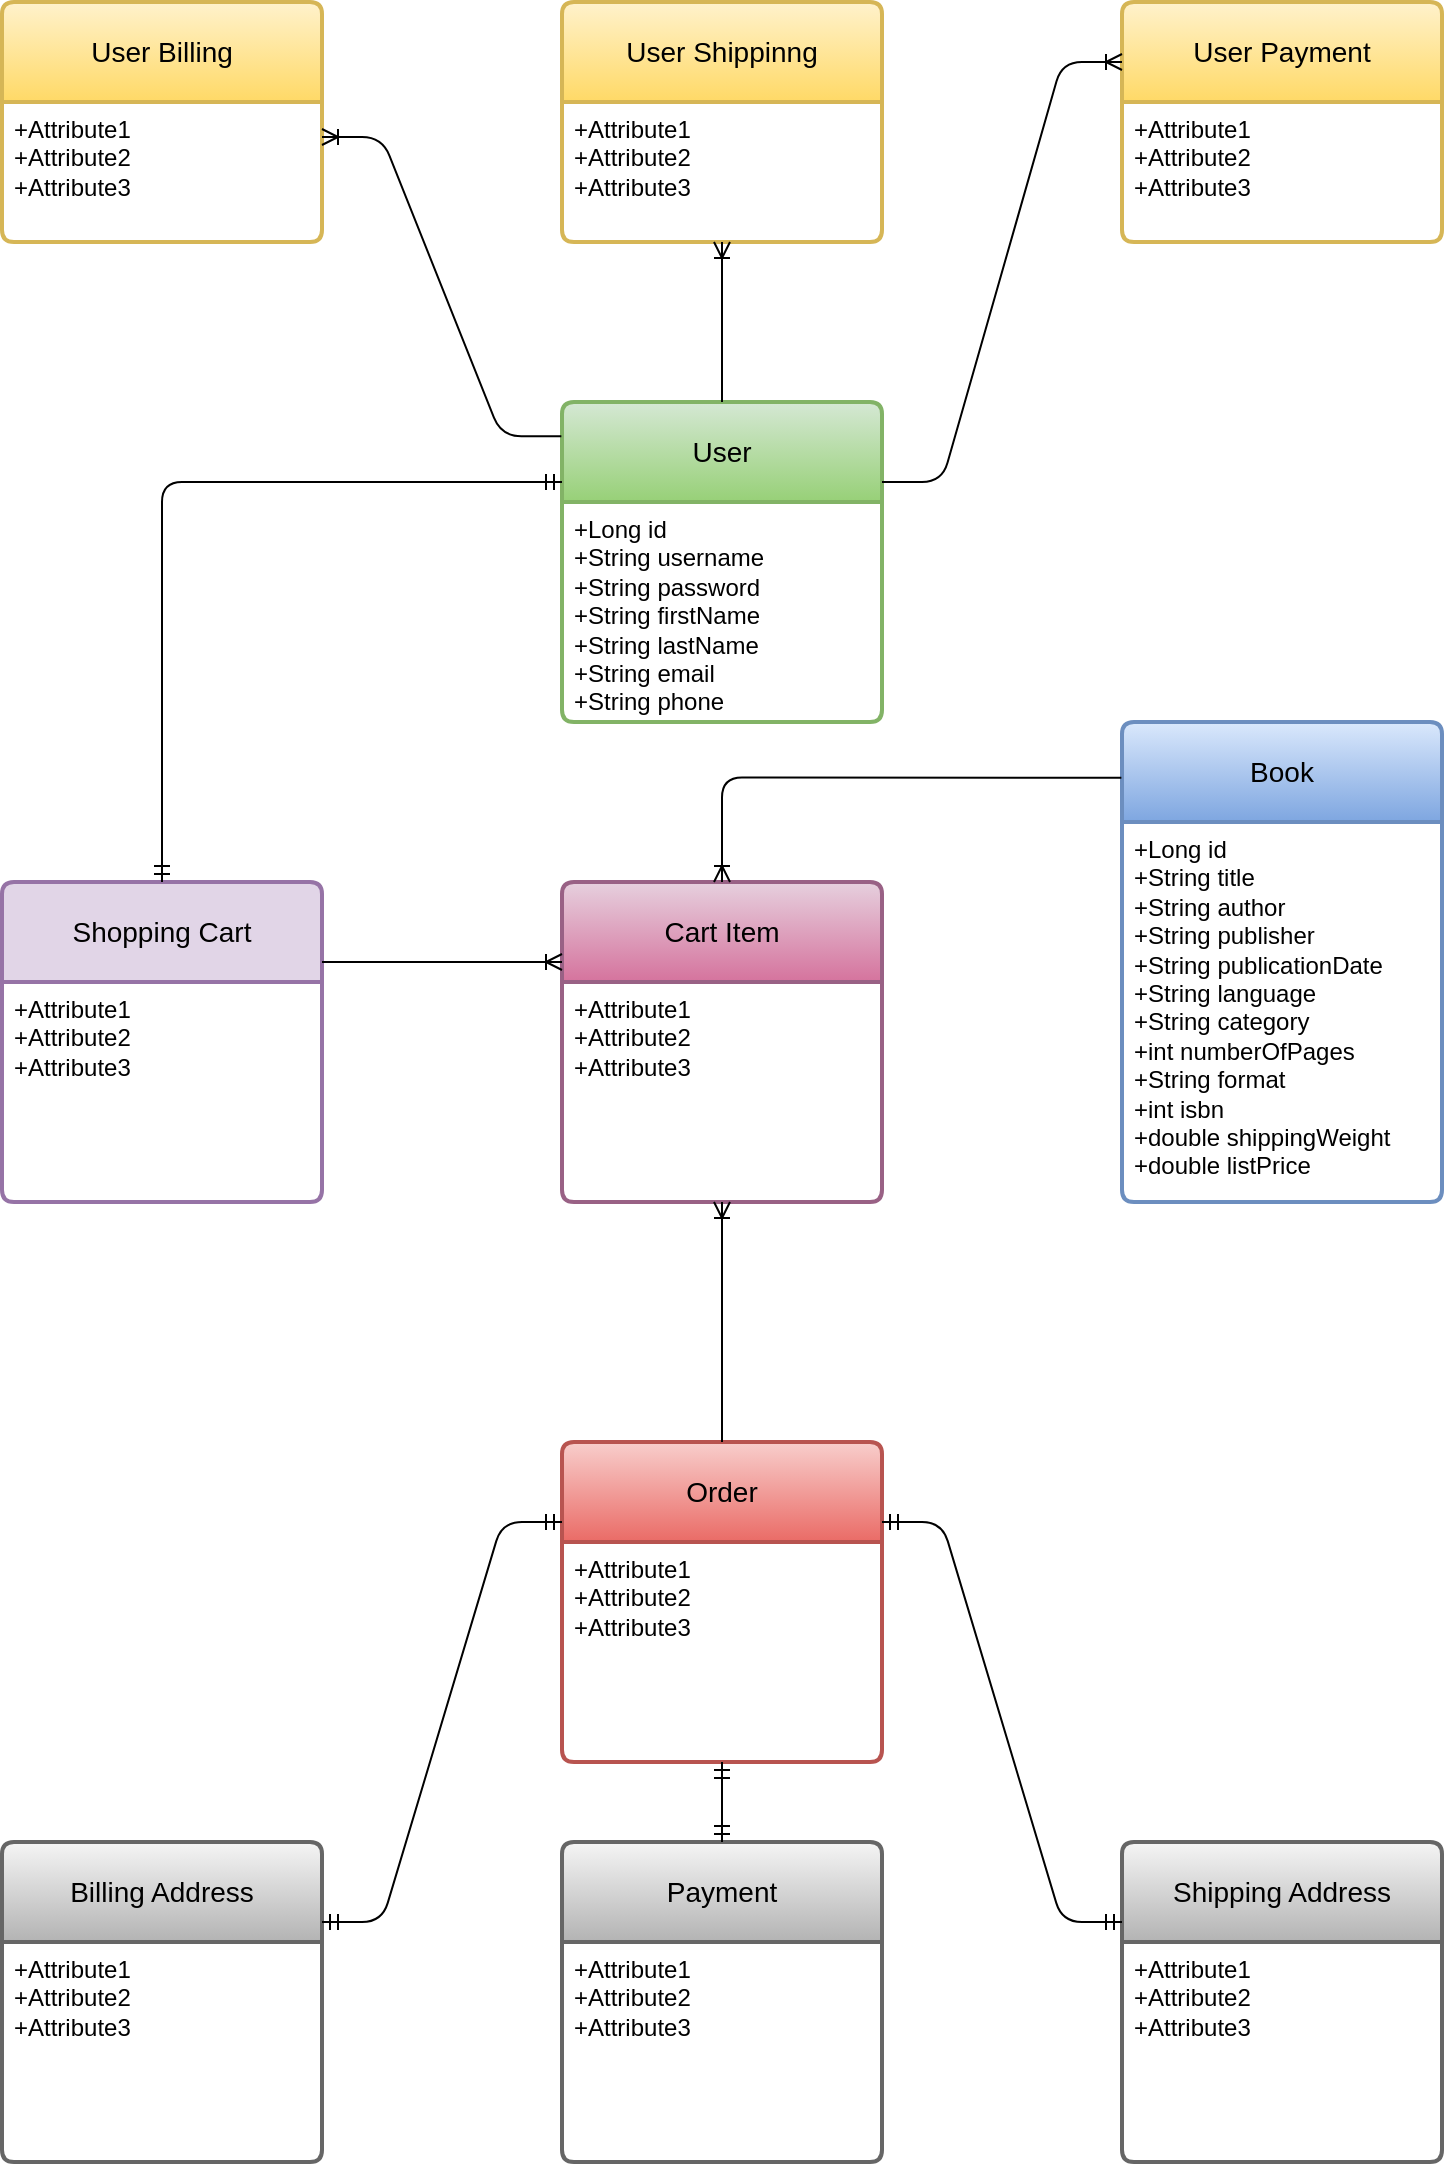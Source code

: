 <mxfile version="22.1.21" type="device">
  <diagram name="ERD Alpine Bookstore" id="efa7a0a1-bf9b-a30e-e6df-94a7791c09e9">
    <mxGraphModel dx="1119" dy="800" grid="1" gridSize="10" guides="1" tooltips="1" connect="1" arrows="1" fold="1" page="1" pageScale="1" pageWidth="826" pageHeight="1169" background="none" math="0" shadow="0">
      <root>
        <mxCell id="0" />
        <mxCell id="1" parent="0" />
        <mxCell id="V7H8Wha3FZnOUQtV0K5t-114" value="User" style="swimlane;childLayout=stackLayout;horizontal=1;startSize=50;horizontalStack=0;rounded=1;fontSize=14;fontStyle=0;strokeWidth=2;resizeParent=0;resizeLast=1;shadow=0;dashed=0;align=center;arcSize=4;whiteSpace=wrap;html=1;fillColor=#d5e8d4;strokeColor=#82b366;gradientColor=#97d077;" vertex="1" parent="1">
          <mxGeometry x="320" y="240" width="160" height="160" as="geometry" />
        </mxCell>
        <mxCell id="V7H8Wha3FZnOUQtV0K5t-115" value="+Long id&lt;br&gt;+String username&lt;br&gt;+String password&lt;br&gt;+String firstName&lt;br&gt;+String lastName&lt;br&gt;+String email&lt;br&gt;+String phone" style="align=left;strokeColor=none;fillColor=none;spacingLeft=4;fontSize=12;verticalAlign=top;resizable=0;rotatable=0;part=1;html=1;" vertex="1" parent="V7H8Wha3FZnOUQtV0K5t-114">
          <mxGeometry y="50" width="160" height="110" as="geometry" />
        </mxCell>
        <mxCell id="V7H8Wha3FZnOUQtV0K5t-116" value="User Payment" style="swimlane;childLayout=stackLayout;horizontal=1;startSize=50;horizontalStack=0;rounded=1;fontSize=14;fontStyle=0;strokeWidth=2;resizeParent=0;resizeLast=1;shadow=0;dashed=0;align=center;arcSize=4;whiteSpace=wrap;html=1;fillColor=#fff2cc;gradientColor=#ffd966;strokeColor=#d6b656;" vertex="1" parent="1">
          <mxGeometry x="600" y="40" width="160" height="120" as="geometry" />
        </mxCell>
        <mxCell id="V7H8Wha3FZnOUQtV0K5t-117" value="+Attribute1&#xa;+Attribute2&#xa;+Attribute3" style="align=left;strokeColor=none;fillColor=none;spacingLeft=4;fontSize=12;verticalAlign=top;resizable=0;rotatable=0;part=1;html=1;" vertex="1" parent="V7H8Wha3FZnOUQtV0K5t-116">
          <mxGeometry y="50" width="160" height="70" as="geometry" />
        </mxCell>
        <mxCell id="V7H8Wha3FZnOUQtV0K5t-118" value="User Shippinng" style="swimlane;childLayout=stackLayout;horizontal=1;startSize=50;horizontalStack=0;rounded=1;fontSize=14;fontStyle=0;strokeWidth=2;resizeParent=0;resizeLast=1;shadow=0;dashed=0;align=center;arcSize=4;whiteSpace=wrap;html=1;fillColor=#fff2cc;gradientColor=#ffd966;strokeColor=#d6b656;" vertex="1" parent="1">
          <mxGeometry x="320" y="40" width="160" height="120" as="geometry" />
        </mxCell>
        <mxCell id="V7H8Wha3FZnOUQtV0K5t-119" value="+Attribute1&#xa;+Attribute2&#xa;+Attribute3" style="align=left;strokeColor=none;fillColor=none;spacingLeft=4;fontSize=12;verticalAlign=top;resizable=0;rotatable=0;part=1;html=1;" vertex="1" parent="V7H8Wha3FZnOUQtV0K5t-118">
          <mxGeometry y="50" width="160" height="70" as="geometry" />
        </mxCell>
        <mxCell id="V7H8Wha3FZnOUQtV0K5t-120" value="User Billing" style="swimlane;childLayout=stackLayout;horizontal=1;startSize=50;horizontalStack=0;rounded=1;fontSize=14;fontStyle=0;strokeWidth=2;resizeParent=0;resizeLast=1;shadow=0;dashed=0;align=center;arcSize=4;whiteSpace=wrap;html=1;fillColor=#fff2cc;gradientColor=#ffd966;strokeColor=#d6b656;" vertex="1" parent="1">
          <mxGeometry x="40" y="40" width="160" height="120" as="geometry" />
        </mxCell>
        <mxCell id="V7H8Wha3FZnOUQtV0K5t-121" value="+Attribute1&#xa;+Attribute2&#xa;+Attribute3" style="align=left;strokeColor=none;fillColor=none;spacingLeft=4;fontSize=12;verticalAlign=top;resizable=0;rotatable=0;part=1;html=1;" vertex="1" parent="V7H8Wha3FZnOUQtV0K5t-120">
          <mxGeometry y="50" width="160" height="70" as="geometry" />
        </mxCell>
        <mxCell id="V7H8Wha3FZnOUQtV0K5t-122" value="" style="edgeStyle=entityRelationEdgeStyle;fontSize=12;html=1;endArrow=ERoneToMany;rounded=1;entryX=0;entryY=0.25;entryDx=0;entryDy=0;exitX=1;exitY=0.25;exitDx=0;exitDy=0;curved=0;" edge="1" parent="1" source="V7H8Wha3FZnOUQtV0K5t-114" target="V7H8Wha3FZnOUQtV0K5t-116">
          <mxGeometry width="100" height="100" relative="1" as="geometry">
            <mxPoint x="380" y="210" as="sourcePoint" />
            <mxPoint x="370" y="50" as="targetPoint" />
          </mxGeometry>
        </mxCell>
        <mxCell id="V7H8Wha3FZnOUQtV0K5t-123" value="" style="fontSize=12;html=1;endArrow=ERoneToMany;rounded=1;entryX=0.5;entryY=1;entryDx=0;entryDy=0;" edge="1" parent="1" target="V7H8Wha3FZnOUQtV0K5t-119">
          <mxGeometry width="100" height="100" relative="1" as="geometry">
            <mxPoint x="400" y="240" as="sourcePoint" />
            <mxPoint x="350" y="450" as="targetPoint" />
          </mxGeometry>
        </mxCell>
        <mxCell id="V7H8Wha3FZnOUQtV0K5t-124" value="" style="edgeStyle=entityRelationEdgeStyle;fontSize=12;html=1;endArrow=ERoneToMany;rounded=1;entryX=1;entryY=0.25;entryDx=0;entryDy=0;exitX=-0.002;exitY=0.107;exitDx=0;exitDy=0;curved=0;exitPerimeter=0;" edge="1" parent="1" source="V7H8Wha3FZnOUQtV0K5t-114" target="V7H8Wha3FZnOUQtV0K5t-121">
          <mxGeometry width="100" height="100" relative="1" as="geometry">
            <mxPoint x="300" y="540" as="sourcePoint" />
            <mxPoint x="400" y="440" as="targetPoint" />
          </mxGeometry>
        </mxCell>
        <mxCell id="V7H8Wha3FZnOUQtV0K5t-125" value="Shopping Cart" style="swimlane;childLayout=stackLayout;horizontal=1;startSize=50;horizontalStack=0;rounded=1;fontSize=14;fontStyle=0;strokeWidth=2;resizeParent=0;resizeLast=1;shadow=0;dashed=0;align=center;arcSize=4;whiteSpace=wrap;html=1;fillColor=#e1d5e7;strokeColor=#9673a6;" vertex="1" parent="1">
          <mxGeometry x="40" y="480" width="160" height="160" as="geometry" />
        </mxCell>
        <mxCell id="V7H8Wha3FZnOUQtV0K5t-126" value="+Attribute1&#xa;+Attribute2&#xa;+Attribute3" style="align=left;strokeColor=none;fillColor=none;spacingLeft=4;fontSize=12;verticalAlign=top;resizable=0;rotatable=0;part=1;html=1;" vertex="1" parent="V7H8Wha3FZnOUQtV0K5t-125">
          <mxGeometry y="50" width="160" height="110" as="geometry" />
        </mxCell>
        <mxCell id="V7H8Wha3FZnOUQtV0K5t-131" value="" style="edgeStyle=orthogonalEdgeStyle;fontSize=12;html=1;endArrow=ERmandOne;startArrow=ERmandOne;rounded=1;exitX=0.5;exitY=0;exitDx=0;exitDy=0;entryX=0;entryY=0.25;entryDx=0;entryDy=0;curved=0;" edge="1" parent="1" source="V7H8Wha3FZnOUQtV0K5t-125" target="V7H8Wha3FZnOUQtV0K5t-114">
          <mxGeometry width="100" height="100" relative="1" as="geometry">
            <mxPoint x="660" y="450" as="sourcePoint" />
            <mxPoint x="250" y="310" as="targetPoint" />
          </mxGeometry>
        </mxCell>
        <mxCell id="V7H8Wha3FZnOUQtV0K5t-132" value="Book" style="swimlane;childLayout=stackLayout;horizontal=1;startSize=50;horizontalStack=0;rounded=1;fontSize=14;fontStyle=0;strokeWidth=2;resizeParent=0;resizeLast=1;shadow=0;dashed=0;align=center;arcSize=4;whiteSpace=wrap;html=1;fillColor=#dae8fc;strokeColor=#6c8ebf;gradientColor=#7ea6e0;" vertex="1" parent="1">
          <mxGeometry x="600" y="400" width="160" height="240" as="geometry" />
        </mxCell>
        <mxCell id="V7H8Wha3FZnOUQtV0K5t-133" value="+Long id&lt;br&gt;+String title&lt;br&gt;+String author&lt;br&gt;+String publisher&lt;br&gt;+String publicationDate&lt;br&gt;+String language&lt;br&gt;+String category&lt;br&gt;+int numberOfPages&lt;br&gt;+String format&lt;br&gt;+int isbn&lt;br&gt;+double shippingWeight&lt;br&gt;+double listPrice" style="align=left;strokeColor=none;fillColor=none;spacingLeft=4;fontSize=12;verticalAlign=top;resizable=0;rotatable=0;part=1;html=1;" vertex="1" parent="V7H8Wha3FZnOUQtV0K5t-132">
          <mxGeometry y="50" width="160" height="190" as="geometry" />
        </mxCell>
        <mxCell id="V7H8Wha3FZnOUQtV0K5t-134" value="Cart Item" style="swimlane;childLayout=stackLayout;horizontal=1;startSize=50;horizontalStack=0;rounded=1;fontSize=14;fontStyle=0;strokeWidth=2;resizeParent=0;resizeLast=1;shadow=0;dashed=0;align=center;arcSize=4;whiteSpace=wrap;html=1;fillColor=#e6d0de;gradientColor=#d5739d;strokeColor=#996185;" vertex="1" parent="1">
          <mxGeometry x="320" y="480" width="160" height="160" as="geometry" />
        </mxCell>
        <mxCell id="V7H8Wha3FZnOUQtV0K5t-135" value="+Attribute1&#xa;+Attribute2&#xa;+Attribute3" style="align=left;strokeColor=none;fillColor=none;spacingLeft=4;fontSize=12;verticalAlign=top;resizable=0;rotatable=0;part=1;html=1;" vertex="1" parent="V7H8Wha3FZnOUQtV0K5t-134">
          <mxGeometry y="50" width="160" height="110" as="geometry" />
        </mxCell>
        <mxCell id="V7H8Wha3FZnOUQtV0K5t-136" value="" style="fontSize=12;html=1;endArrow=ERoneToMany;rounded=1;exitX=-0.002;exitY=0.116;exitDx=0;exitDy=0;entryX=0.5;entryY=0;entryDx=0;entryDy=0;elbow=vertical;edgeStyle=orthogonalEdgeStyle;curved=0;exitPerimeter=0;" edge="1" parent="1" source="V7H8Wha3FZnOUQtV0K5t-132" target="V7H8Wha3FZnOUQtV0K5t-134">
          <mxGeometry width="100" height="100" relative="1" as="geometry">
            <mxPoint x="590" y="540" as="sourcePoint" />
            <mxPoint x="690" y="440" as="targetPoint" />
          </mxGeometry>
        </mxCell>
        <mxCell id="V7H8Wha3FZnOUQtV0K5t-138" value="" style="edgeStyle=entityRelationEdgeStyle;fontSize=12;html=1;endArrow=ERoneToMany;rounded=1;exitX=1;exitY=0.25;exitDx=0;exitDy=0;curved=0;entryX=0;entryY=0.25;entryDx=0;entryDy=0;" edge="1" parent="1" source="V7H8Wha3FZnOUQtV0K5t-125" target="V7H8Wha3FZnOUQtV0K5t-134">
          <mxGeometry width="100" height="100" relative="1" as="geometry">
            <mxPoint x="500" y="550" as="sourcePoint" />
            <mxPoint x="600" y="450" as="targetPoint" />
          </mxGeometry>
        </mxCell>
        <mxCell id="V7H8Wha3FZnOUQtV0K5t-139" value="Order" style="swimlane;childLayout=stackLayout;horizontal=1;startSize=50;horizontalStack=0;rounded=1;fontSize=14;fontStyle=0;strokeWidth=2;resizeParent=0;resizeLast=1;shadow=0;dashed=0;align=center;arcSize=4;whiteSpace=wrap;html=1;fillColor=#f8cecc;strokeColor=#b85450;gradientColor=#ea6b66;" vertex="1" parent="1">
          <mxGeometry x="320" y="760" width="160" height="160" as="geometry" />
        </mxCell>
        <mxCell id="V7H8Wha3FZnOUQtV0K5t-140" value="+Attribute1&#xa;+Attribute2&#xa;+Attribute3" style="align=left;strokeColor=none;fillColor=none;spacingLeft=4;fontSize=12;verticalAlign=top;resizable=0;rotatable=0;part=1;html=1;" vertex="1" parent="V7H8Wha3FZnOUQtV0K5t-139">
          <mxGeometry y="50" width="160" height="110" as="geometry" />
        </mxCell>
        <mxCell id="V7H8Wha3FZnOUQtV0K5t-141" value="Billing Address" style="swimlane;childLayout=stackLayout;horizontal=1;startSize=50;horizontalStack=0;rounded=1;fontSize=14;fontStyle=0;strokeWidth=2;resizeParent=0;resizeLast=1;shadow=0;dashed=0;align=center;arcSize=4;whiteSpace=wrap;html=1;fillColor=#f5f5f5;gradientColor=#b3b3b3;strokeColor=#666666;" vertex="1" parent="1">
          <mxGeometry x="40" y="960" width="160" height="160" as="geometry" />
        </mxCell>
        <mxCell id="V7H8Wha3FZnOUQtV0K5t-142" value="+Attribute1&#xa;+Attribute2&#xa;+Attribute3" style="align=left;strokeColor=none;fillColor=none;spacingLeft=4;fontSize=12;verticalAlign=top;resizable=0;rotatable=0;part=1;html=1;" vertex="1" parent="V7H8Wha3FZnOUQtV0K5t-141">
          <mxGeometry y="50" width="160" height="110" as="geometry" />
        </mxCell>
        <mxCell id="V7H8Wha3FZnOUQtV0K5t-143" value="Payment" style="swimlane;childLayout=stackLayout;horizontal=1;startSize=50;horizontalStack=0;rounded=1;fontSize=14;fontStyle=0;strokeWidth=2;resizeParent=0;resizeLast=1;shadow=0;dashed=0;align=center;arcSize=4;whiteSpace=wrap;html=1;fillColor=#f5f5f5;gradientColor=#b3b3b3;strokeColor=#666666;" vertex="1" parent="1">
          <mxGeometry x="320" y="960" width="160" height="160" as="geometry" />
        </mxCell>
        <mxCell id="V7H8Wha3FZnOUQtV0K5t-144" value="+Attribute1&#xa;+Attribute2&#xa;+Attribute3" style="align=left;strokeColor=none;fillColor=none;spacingLeft=4;fontSize=12;verticalAlign=top;resizable=0;rotatable=0;part=1;html=1;" vertex="1" parent="V7H8Wha3FZnOUQtV0K5t-143">
          <mxGeometry y="50" width="160" height="110" as="geometry" />
        </mxCell>
        <mxCell id="V7H8Wha3FZnOUQtV0K5t-145" value="Shipping Address" style="swimlane;childLayout=stackLayout;horizontal=1;startSize=50;horizontalStack=0;rounded=1;fontSize=14;fontStyle=0;strokeWidth=2;resizeParent=0;resizeLast=1;shadow=0;dashed=0;align=center;arcSize=4;whiteSpace=wrap;html=1;fillColor=#f5f5f5;gradientColor=#b3b3b3;strokeColor=#666666;" vertex="1" parent="1">
          <mxGeometry x="600" y="960" width="160" height="160" as="geometry" />
        </mxCell>
        <mxCell id="V7H8Wha3FZnOUQtV0K5t-146" value="+Attribute1&#xa;+Attribute2&#xa;+Attribute3" style="align=left;strokeColor=none;fillColor=none;spacingLeft=4;fontSize=12;verticalAlign=top;resizable=0;rotatable=0;part=1;html=1;" vertex="1" parent="V7H8Wha3FZnOUQtV0K5t-145">
          <mxGeometry y="50" width="160" height="110" as="geometry" />
        </mxCell>
        <mxCell id="V7H8Wha3FZnOUQtV0K5t-147" value="" style="fontSize=12;html=1;endArrow=ERoneToMany;rounded=1;entryX=0.5;entryY=1;entryDx=0;entryDy=0;exitX=0.5;exitY=0;exitDx=0;exitDy=0;" edge="1" parent="1" source="V7H8Wha3FZnOUQtV0K5t-139" target="V7H8Wha3FZnOUQtV0K5t-134">
          <mxGeometry width="100" height="100" relative="1" as="geometry">
            <mxPoint x="600" y="610" as="sourcePoint" />
            <mxPoint x="700" y="510" as="targetPoint" />
          </mxGeometry>
        </mxCell>
        <mxCell id="V7H8Wha3FZnOUQtV0K5t-148" value="" style="edgeStyle=entityRelationEdgeStyle;fontSize=12;html=1;endArrow=ERmandOne;startArrow=ERmandOne;rounded=1;entryX=0;entryY=0.25;entryDx=0;entryDy=0;curved=0;exitX=1;exitY=0.25;exitDx=0;exitDy=0;" edge="1" parent="1" source="V7H8Wha3FZnOUQtV0K5t-141" target="V7H8Wha3FZnOUQtV0K5t-139">
          <mxGeometry width="100" height="100" relative="1" as="geometry">
            <mxPoint x="370" y="810" as="sourcePoint" />
            <mxPoint x="470" y="710" as="targetPoint" />
          </mxGeometry>
        </mxCell>
        <mxCell id="V7H8Wha3FZnOUQtV0K5t-149" value="" style="edgeStyle=entityRelationEdgeStyle;fontSize=12;html=1;endArrow=ERmandOne;startArrow=ERmandOne;rounded=1;exitX=1;exitY=0.25;exitDx=0;exitDy=0;entryX=0;entryY=0.25;entryDx=0;entryDy=0;curved=0;" edge="1" parent="1" source="V7H8Wha3FZnOUQtV0K5t-139" target="V7H8Wha3FZnOUQtV0K5t-145">
          <mxGeometry width="100" height="100" relative="1" as="geometry">
            <mxPoint x="750" y="730" as="sourcePoint" />
            <mxPoint x="850" y="630" as="targetPoint" />
          </mxGeometry>
        </mxCell>
        <mxCell id="V7H8Wha3FZnOUQtV0K5t-150" value="" style="fontSize=12;html=1;endArrow=ERmandOne;startArrow=ERmandOne;rounded=0;entryX=0.5;entryY=1;entryDx=0;entryDy=0;exitX=0.5;exitY=0;exitDx=0;exitDy=0;" edge="1" parent="1" source="V7H8Wha3FZnOUQtV0K5t-143" target="V7H8Wha3FZnOUQtV0K5t-140">
          <mxGeometry width="100" height="100" relative="1" as="geometry">
            <mxPoint x="600" y="1000" as="sourcePoint" />
            <mxPoint x="700" y="900" as="targetPoint" />
          </mxGeometry>
        </mxCell>
      </root>
    </mxGraphModel>
  </diagram>
</mxfile>
